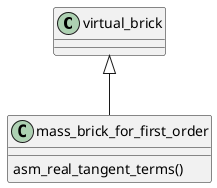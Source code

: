 @startuml
virtual_brick <|-- mass_brick_for_first_order

mass_brick_for_first_order : asm_real_tangent_terms()

@enduml
